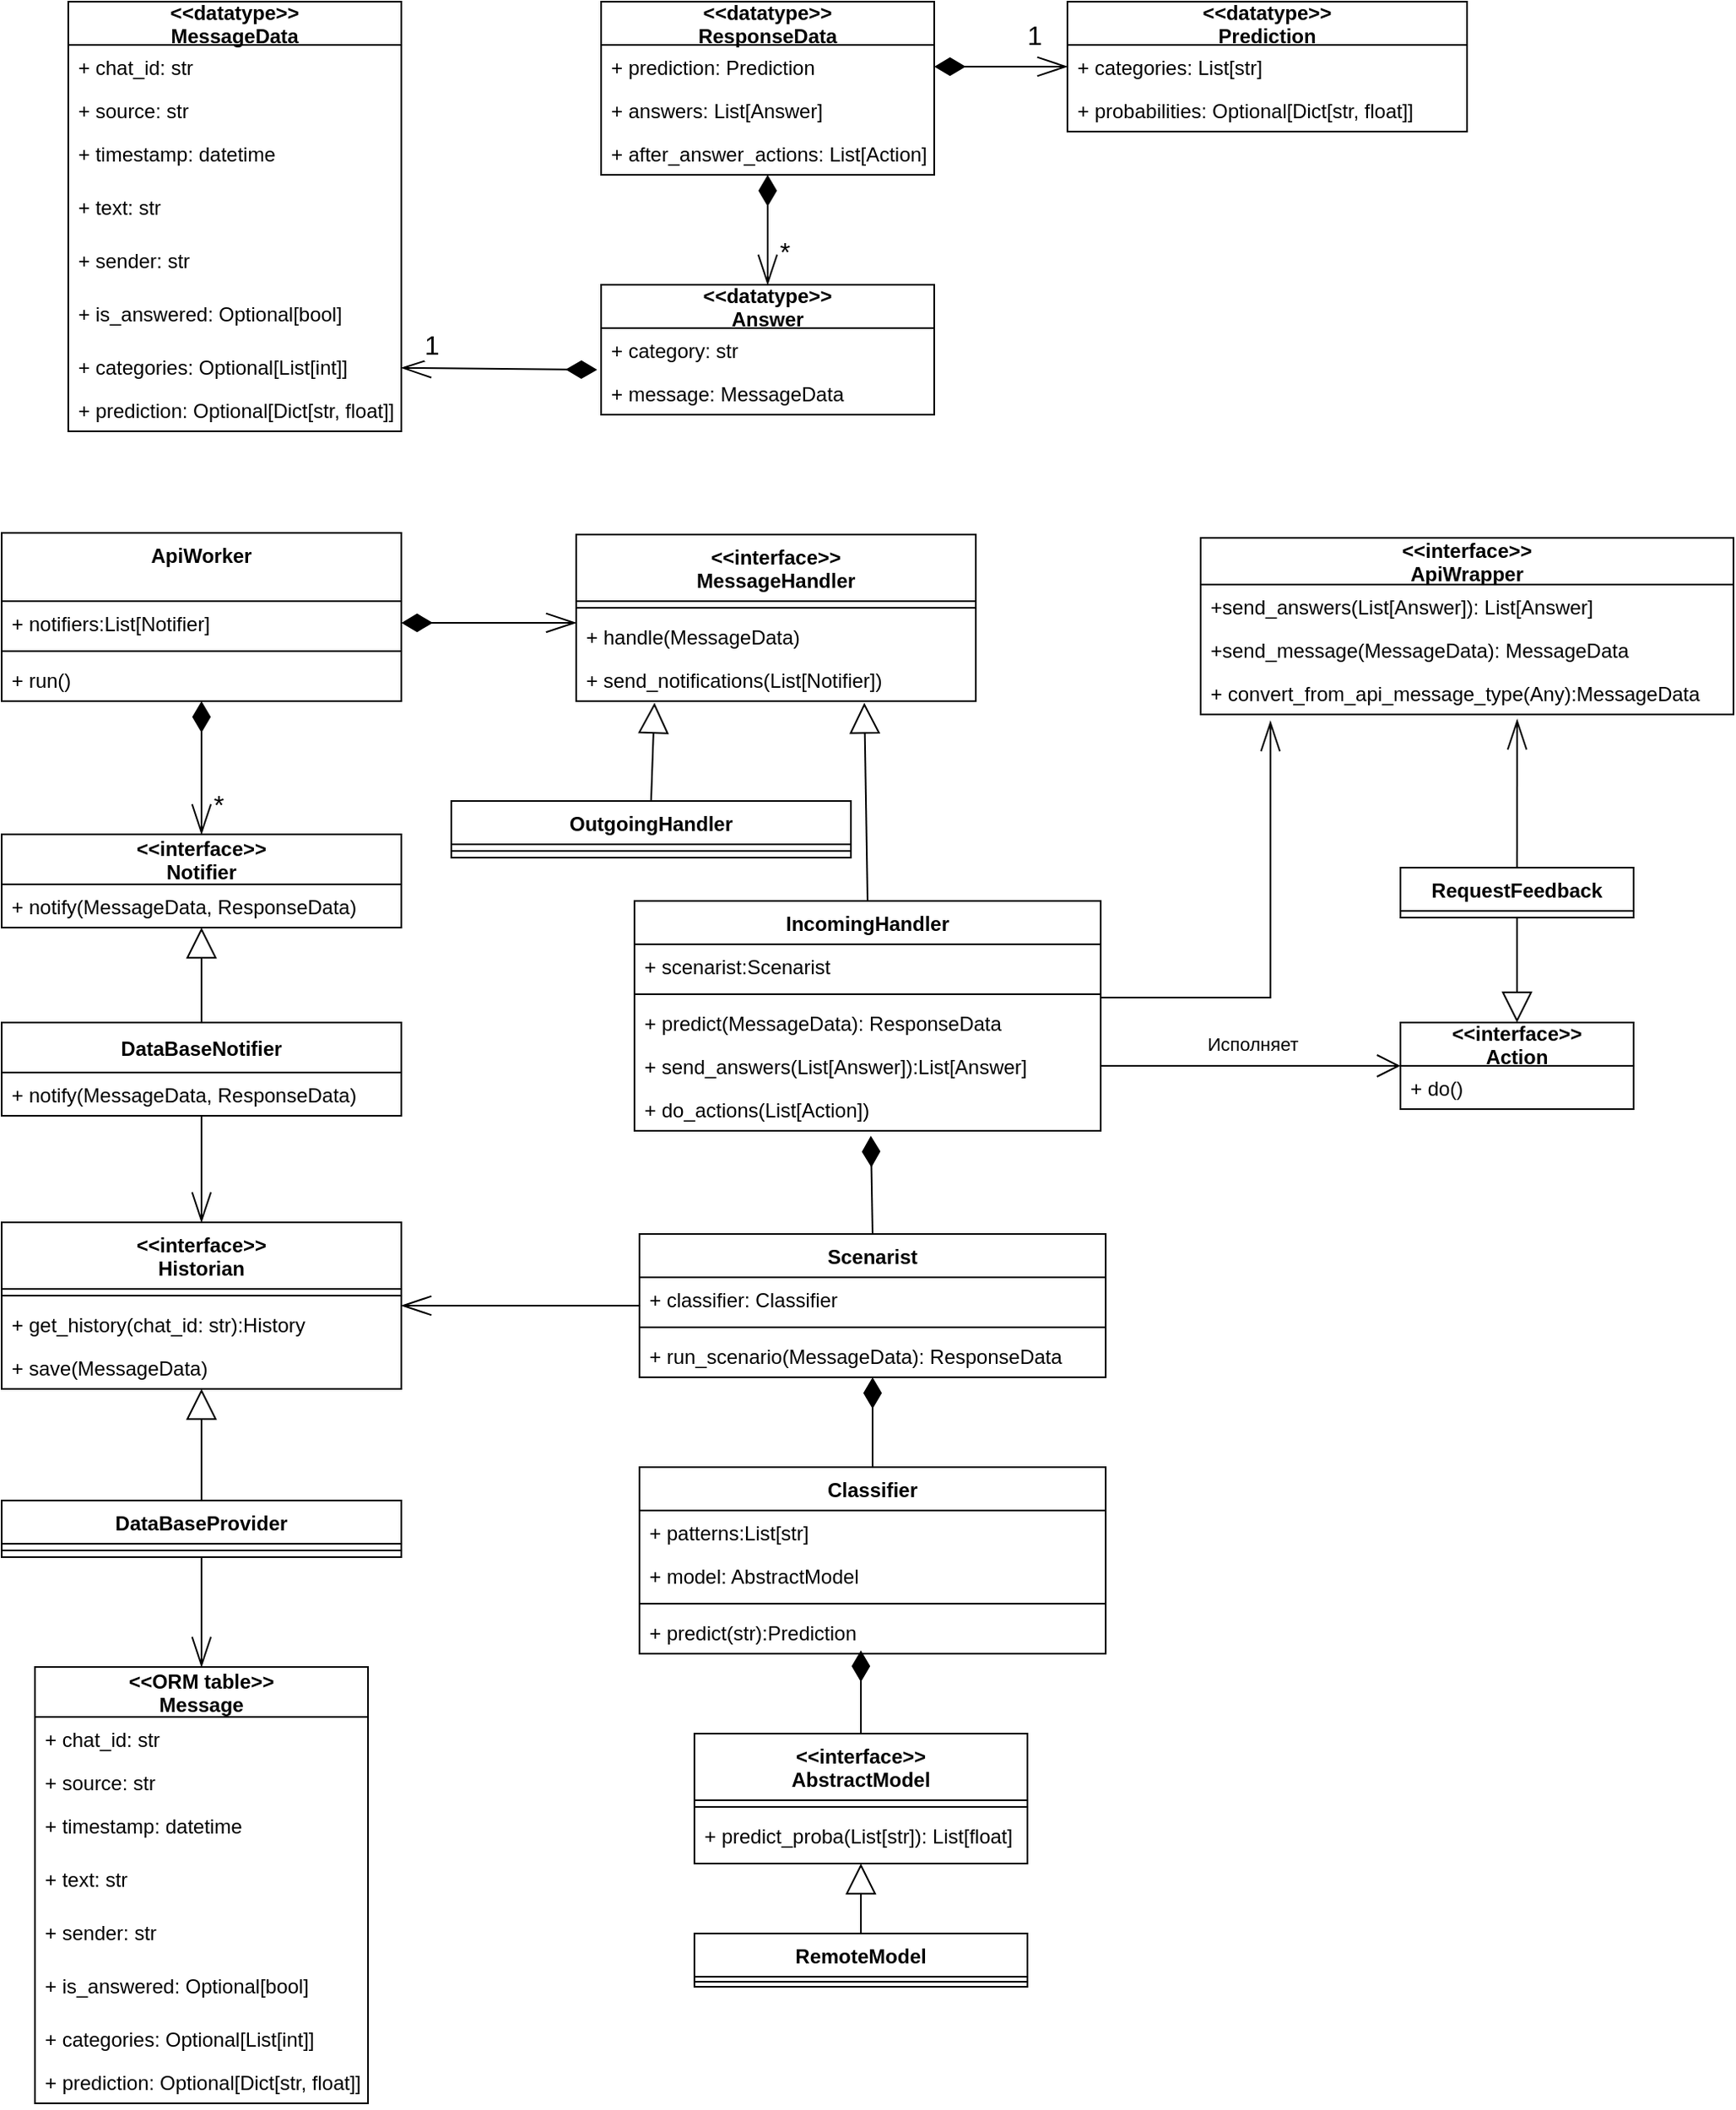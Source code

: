 <mxfile version="13.1.3" type="device"><diagram id="C5RBs43oDa-KdzZeNtuy" name="Page-1"><mxGraphModel dx="1027" dy="566" grid="1" gridSize="10" guides="1" tooltips="1" connect="1" arrows="1" fold="1" page="1" pageScale="1" pageWidth="1169" pageHeight="827" math="0" shadow="0"><root><mxCell id="WIyWlLk6GJQsqaUBKTNV-0"/><mxCell id="WIyWlLk6GJQsqaUBKTNV-1" parent="WIyWlLk6GJQsqaUBKTNV-0"/><mxCell id="WH5NhApeHF9odHe_qC5z-0" value="&lt;&lt;datatype&gt;&gt;&#xA; MessageData" style="swimlane;fontStyle=1;childLayout=stackLayout;horizontal=1;startSize=26;fillColor=none;horizontalStack=0;resizeParent=1;resizeParentMax=0;resizeLast=0;collapsible=1;marginBottom=0;" parent="WIyWlLk6GJQsqaUBKTNV-1" vertex="1"><mxGeometry x="40" y="40" width="200" height="258" as="geometry"><mxRectangle x="40" y="40" width="110" height="26" as="alternateBounds"/></mxGeometry></mxCell><mxCell id="WH5NhApeHF9odHe_qC5z-1" value="+ chat_id: str" style="text;strokeColor=none;fillColor=none;align=left;verticalAlign=top;spacingLeft=4;spacingRight=4;overflow=hidden;rotatable=0;points=[[0,0.5],[1,0.5]];portConstraint=eastwest;" parent="WH5NhApeHF9odHe_qC5z-0" vertex="1"><mxGeometry y="26" width="200" height="26" as="geometry"/></mxCell><mxCell id="WH5NhApeHF9odHe_qC5z-2" value="+ source: str" style="text;strokeColor=none;fillColor=none;align=left;verticalAlign=top;spacingLeft=4;spacingRight=4;overflow=hidden;rotatable=0;points=[[0,0.5],[1,0.5]];portConstraint=eastwest;" parent="WH5NhApeHF9odHe_qC5z-0" vertex="1"><mxGeometry y="52" width="200" height="26" as="geometry"/></mxCell><mxCell id="WH5NhApeHF9odHe_qC5z-7" value="+ timestamp: datetime" style="text;strokeColor=none;fillColor=none;align=left;verticalAlign=top;spacingLeft=4;spacingRight=4;overflow=hidden;rotatable=0;points=[[0,0.5],[1,0.5]];portConstraint=eastwest;" parent="WH5NhApeHF9odHe_qC5z-0" vertex="1"><mxGeometry y="78" width="200" height="32" as="geometry"/></mxCell><mxCell id="WH5NhApeHF9odHe_qC5z-6" value="+ text: str" style="text;strokeColor=none;fillColor=none;align=left;verticalAlign=top;spacingLeft=4;spacingRight=4;overflow=hidden;rotatable=0;points=[[0,0.5],[1,0.5]];portConstraint=eastwest;" parent="WH5NhApeHF9odHe_qC5z-0" vertex="1"><mxGeometry y="110" width="200" height="32" as="geometry"/></mxCell><mxCell id="WH5NhApeHF9odHe_qC5z-5" value="+ sender: str" style="text;strokeColor=none;fillColor=none;align=left;verticalAlign=top;spacingLeft=4;spacingRight=4;overflow=hidden;rotatable=0;points=[[0,0.5],[1,0.5]];portConstraint=eastwest;" parent="WH5NhApeHF9odHe_qC5z-0" vertex="1"><mxGeometry y="142" width="200" height="32" as="geometry"/></mxCell><mxCell id="WH5NhApeHF9odHe_qC5z-4" value="+ is_answered: Optional[bool]" style="text;strokeColor=none;fillColor=none;align=left;verticalAlign=top;spacingLeft=4;spacingRight=4;overflow=hidden;rotatable=0;points=[[0,0.5],[1,0.5]];portConstraint=eastwest;" parent="WH5NhApeHF9odHe_qC5z-0" vertex="1"><mxGeometry y="174" width="200" height="32" as="geometry"/></mxCell><mxCell id="WH5NhApeHF9odHe_qC5z-8" value="+ categories: Optional[List[int]]" style="text;strokeColor=none;fillColor=none;align=left;verticalAlign=top;spacingLeft=4;spacingRight=4;overflow=hidden;rotatable=0;points=[[0,0.5],[1,0.5]];portConstraint=eastwest;" parent="WH5NhApeHF9odHe_qC5z-0" vertex="1"><mxGeometry y="206" width="200" height="26" as="geometry"/></mxCell><mxCell id="WH5NhApeHF9odHe_qC5z-9" value="+ prediction: Optional[Dict[str, float]]" style="text;strokeColor=none;fillColor=none;align=left;verticalAlign=top;spacingLeft=4;spacingRight=4;overflow=hidden;rotatable=0;points=[[0,0.5],[1,0.5]];portConstraint=eastwest;" parent="WH5NhApeHF9odHe_qC5z-0" vertex="1"><mxGeometry y="232" width="200" height="26" as="geometry"/></mxCell><mxCell id="WH5NhApeHF9odHe_qC5z-54" value="" style="endArrow=block;endSize=16;endFill=0;html=1;exitX=0.5;exitY=0;exitDx=0;exitDy=0;entryX=0.721;entryY=1.038;entryDx=0;entryDy=0;entryPerimeter=0;" parent="WIyWlLk6GJQsqaUBKTNV-1" source="WH5NhApeHF9odHe_qC5z-48" target="uBnXKG8hQbBIiH_jz6F7-10" edge="1"><mxGeometry width="160" relative="1" as="geometry"><mxPoint x="430" y="576" as="sourcePoint"/><mxPoint x="478" y="441" as="targetPoint"/></mxGeometry></mxCell><mxCell id="WH5NhApeHF9odHe_qC5z-55" value="" style="endArrow=block;endSize=16;endFill=0;html=1;exitX=0.5;exitY=0;exitDx=0;exitDy=0;entryX=0.196;entryY=1.038;entryDx=0;entryDy=0;entryPerimeter=0;" parent="WIyWlLk6GJQsqaUBKTNV-1" source="WH5NhApeHF9odHe_qC5z-44" target="uBnXKG8hQbBIiH_jz6F7-10" edge="1"><mxGeometry width="160" relative="1" as="geometry"><mxPoint x="180" y="706" as="sourcePoint"/><mxPoint x="400" y="450" as="targetPoint"/></mxGeometry></mxCell><mxCell id="WH5NhApeHF9odHe_qC5z-63" value="" style="endArrow=diamondThin;endFill=1;endSize=16;html=1;exitX=0.5;exitY=0;exitDx=0;exitDy=0;entryX=0.507;entryY=1.115;entryDx=0;entryDy=0;entryPerimeter=0;" parent="WIyWlLk6GJQsqaUBKTNV-1" source="uBnXKG8hQbBIiH_jz6F7-15" target="uBnXKG8hQbBIiH_jz6F7-2" edge="1"><mxGeometry width="160" relative="1" as="geometry"><mxPoint x="940" y="680" as="sourcePoint"/><mxPoint x="523" y="690" as="targetPoint"/></mxGeometry></mxCell><mxCell id="WH5NhApeHF9odHe_qC5z-78" value="" style="endArrow=diamondThin;endFill=1;endSize=16;html=1;exitX=0.5;exitY=0;exitDx=0;exitDy=0;" parent="WIyWlLk6GJQsqaUBKTNV-1" source="WH5NhApeHF9odHe_qC5z-72" target="uBnXKG8hQbBIiH_jz6F7-19" edge="1"><mxGeometry width="160" relative="1" as="geometry"><mxPoint x="-57" y="896" as="sourcePoint"/><mxPoint x="524.12" y="851.012" as="targetPoint"/></mxGeometry></mxCell><mxCell id="WH5NhApeHF9odHe_qC5z-81" style="edgeStyle=orthogonalEdgeStyle;rounded=0;orthogonalLoop=1;jettySize=auto;html=1;entryX=0.131;entryY=1.154;entryDx=0;entryDy=0;endArrow=openThin;endFill=0;endSize=16;exitX=1;exitY=-0.077;exitDx=0;exitDy=0;exitPerimeter=0;entryPerimeter=0;" parent="WIyWlLk6GJQsqaUBKTNV-1" source="WH5NhApeHF9odHe_qC5z-70" target="WH5NhApeHF9odHe_qC5z-68" edge="1"><mxGeometry relative="1" as="geometry"><Array as="points"><mxPoint x="762" y="638"/></Array></mxGeometry></mxCell><mxCell id="WH5NhApeHF9odHe_qC5z-39" value="&lt;&lt;interface&gt;&gt;&#xA;MessageHandler" style="swimlane;fontStyle=1;align=center;verticalAlign=top;childLayout=stackLayout;horizontal=1;startSize=40;horizontalStack=0;resizeParent=1;resizeParentMax=0;resizeLast=0;collapsible=1;marginBottom=0;" parent="WIyWlLk6GJQsqaUBKTNV-1" vertex="1"><mxGeometry x="345" y="360" width="240" height="100" as="geometry"/></mxCell><mxCell id="WH5NhApeHF9odHe_qC5z-41" value="" style="line;strokeWidth=1;fillColor=none;align=left;verticalAlign=middle;spacingTop=-1;spacingLeft=3;spacingRight=3;rotatable=0;labelPosition=right;points=[];portConstraint=eastwest;" parent="WH5NhApeHF9odHe_qC5z-39" vertex="1"><mxGeometry y="40" width="240" height="8" as="geometry"/></mxCell><mxCell id="WH5NhApeHF9odHe_qC5z-43" value="+ handle(MessageData)" style="text;strokeColor=none;fillColor=none;align=left;verticalAlign=top;spacingLeft=4;spacingRight=4;overflow=hidden;rotatable=0;points=[[0,0.5],[1,0.5]];portConstraint=eastwest;" parent="WH5NhApeHF9odHe_qC5z-39" vertex="1"><mxGeometry y="48" width="240" height="26" as="geometry"/></mxCell><mxCell id="uBnXKG8hQbBIiH_jz6F7-10" value="+ send_notifications(List[Notifier])" style="text;strokeColor=none;fillColor=none;align=left;verticalAlign=top;spacingLeft=4;spacingRight=4;overflow=hidden;rotatable=0;points=[[0,0.5],[1,0.5]];portConstraint=eastwest;" vertex="1" parent="WH5NhApeHF9odHe_qC5z-39"><mxGeometry y="74" width="240" height="26" as="geometry"/></mxCell><mxCell id="WH5NhApeHF9odHe_qC5z-20" value="&lt;&lt;datatype&gt;&gt;&#xA; ResponseData" style="swimlane;fontStyle=1;childLayout=stackLayout;horizontal=1;startSize=26;fillColor=none;horizontalStack=0;resizeParent=1;resizeParentMax=0;resizeLast=0;collapsible=1;marginBottom=0;" parent="WIyWlLk6GJQsqaUBKTNV-1" vertex="1"><mxGeometry x="360" y="40" width="200" height="104" as="geometry"/></mxCell><mxCell id="WH5NhApeHF9odHe_qC5z-21" value="+ prediction: Prediction" style="text;strokeColor=none;fillColor=none;align=left;verticalAlign=top;spacingLeft=4;spacingRight=4;overflow=hidden;rotatable=0;points=[[0,0.5],[1,0.5]];portConstraint=eastwest;" parent="WH5NhApeHF9odHe_qC5z-20" vertex="1"><mxGeometry y="26" width="200" height="26" as="geometry"/></mxCell><mxCell id="WH5NhApeHF9odHe_qC5z-22" value="+ answers: List[Answer]" style="text;strokeColor=none;fillColor=none;align=left;verticalAlign=top;spacingLeft=4;spacingRight=4;overflow=hidden;rotatable=0;points=[[0,0.5],[1,0.5]];portConstraint=eastwest;" parent="WH5NhApeHF9odHe_qC5z-20" vertex="1"><mxGeometry y="52" width="200" height="26" as="geometry"/></mxCell><mxCell id="WH5NhApeHF9odHe_qC5z-23" value="+ after_answer_actions: List[Action]" style="text;strokeColor=none;fillColor=none;align=left;verticalAlign=top;spacingLeft=4;spacingRight=4;overflow=hidden;rotatable=0;points=[[0,0.5],[1,0.5]];portConstraint=eastwest;" parent="WH5NhApeHF9odHe_qC5z-20" vertex="1"><mxGeometry y="78" width="200" height="26" as="geometry"/></mxCell><mxCell id="uBnXKG8hQbBIiH_jz6F7-36" value="" style="edgeStyle=none;rounded=0;orthogonalLoop=1;jettySize=auto;html=1;startArrow=openThin;startFill=0;startSize=16;endArrow=diamondThin;endFill=1;endSize=16;strokeColor=#000000;" edge="1" parent="WIyWlLk6GJQsqaUBKTNV-1" source="WH5NhApeHF9odHe_qC5z-12" target="WH5NhApeHF9odHe_qC5z-23"><mxGeometry relative="1" as="geometry"/></mxCell><mxCell id="uBnXKG8hQbBIiH_jz6F7-37" value="*" style="edgeLabel;html=1;align=center;verticalAlign=middle;resizable=0;points=[];fontSize=16;" vertex="1" connectable="0" parent="uBnXKG8hQbBIiH_jz6F7-36"><mxGeometry x="-0.515" y="-4" relative="1" as="geometry"><mxPoint x="6" y="-4" as="offset"/></mxGeometry></mxCell><mxCell id="uBnXKG8hQbBIiH_jz6F7-34" style="rounded=0;orthogonalLoop=1;jettySize=auto;html=1;entryX=1;entryY=0.5;entryDx=0;entryDy=0;startArrow=openThin;startFill=0;startSize=16;endArrow=diamondThin;endFill=1;endSize=16;strokeColor=#000000;exitX=0;exitY=0.5;exitDx=0;exitDy=0;" edge="1" parent="WIyWlLk6GJQsqaUBKTNV-1" source="WH5NhApeHF9odHe_qC5z-17" target="WH5NhApeHF9odHe_qC5z-21"><mxGeometry relative="1" as="geometry"/></mxCell><mxCell id="uBnXKG8hQbBIiH_jz6F7-35" value="1" style="edgeLabel;html=1;align=center;verticalAlign=middle;resizable=0;points=[];fontSize=16;" vertex="1" connectable="0" parent="uBnXKG8hQbBIiH_jz6F7-34"><mxGeometry x="-0.775" y="3" relative="1" as="geometry"><mxPoint x="-11" y="-22" as="offset"/></mxGeometry></mxCell><mxCell id="WH5NhApeHF9odHe_qC5z-16" value="&lt;&lt;datatype&gt;&gt;&#xA; Prediction" style="swimlane;fontStyle=1;childLayout=stackLayout;horizontal=1;startSize=26;fillColor=none;horizontalStack=0;resizeParent=1;resizeParentMax=0;resizeLast=0;collapsible=1;marginBottom=0;" parent="WIyWlLk6GJQsqaUBKTNV-1" vertex="1"><mxGeometry x="640" y="40" width="240" height="78" as="geometry"/></mxCell><mxCell id="WH5NhApeHF9odHe_qC5z-17" value="+ categories: List[str]" style="text;strokeColor=none;fillColor=none;align=left;verticalAlign=top;spacingLeft=4;spacingRight=4;overflow=hidden;rotatable=0;points=[[0,0.5],[1,0.5]];portConstraint=eastwest;" parent="WH5NhApeHF9odHe_qC5z-16" vertex="1"><mxGeometry y="26" width="240" height="26" as="geometry"/></mxCell><mxCell id="WH5NhApeHF9odHe_qC5z-18" value="+ probabilities: Optional[Dict[str, float]]" style="text;strokeColor=none;fillColor=none;align=left;verticalAlign=top;spacingLeft=4;spacingRight=4;overflow=hidden;rotatable=0;points=[[0,0.5],[1,0.5]];portConstraint=eastwest;" parent="WH5NhApeHF9odHe_qC5z-16" vertex="1"><mxGeometry y="52" width="240" height="26" as="geometry"/></mxCell><mxCell id="uBnXKG8hQbBIiH_jz6F7-4" value="" style="endArrow=open;html=1;endSize=12;startArrow=none;startSize=14;startFill=0;edgeStyle=orthogonalEdgeStyle;align=left;verticalAlign=bottom;exitX=1;exitY=0.5;exitDx=0;exitDy=0;entryX=0;entryY=0.5;entryDx=0;entryDy=0;" edge="1" parent="WIyWlLk6GJQsqaUBKTNV-1" source="WH5NhApeHF9odHe_qC5z-65" target="WH5NhApeHF9odHe_qC5z-27"><mxGeometry x="-0.713" y="60" relative="1" as="geometry"><mxPoint x="760" y="640" as="sourcePoint"/><mxPoint x="790" y="710" as="targetPoint"/><Array as="points"><mxPoint x="720" y="679"/><mxPoint x="720" y="679"/></Array><mxPoint as="offset"/></mxGeometry></mxCell><mxCell id="uBnXKG8hQbBIiH_jz6F7-5" value="Исполняет" style="edgeLabel;html=1;align=center;verticalAlign=middle;resizable=0;points=[];" vertex="1" connectable="0" parent="uBnXKG8hQbBIiH_jz6F7-4"><mxGeometry x="0.244" y="1" relative="1" as="geometry"><mxPoint x="-21" y="-12" as="offset"/></mxGeometry></mxCell><mxCell id="WH5NhApeHF9odHe_qC5z-35" value="ApiWorker" style="swimlane;fontStyle=1;align=center;verticalAlign=top;childLayout=stackLayout;horizontal=1;startSize=41;horizontalStack=0;resizeParent=1;resizeParentMax=0;resizeLast=0;collapsible=1;marginBottom=0;" parent="WIyWlLk6GJQsqaUBKTNV-1" vertex="1"><mxGeometry y="359" width="240" height="101" as="geometry"/></mxCell><mxCell id="WH5NhApeHF9odHe_qC5z-36" value="+ notifiers:List[Notifier]" style="text;strokeColor=none;fillColor=none;align=left;verticalAlign=top;spacingLeft=4;spacingRight=4;overflow=hidden;rotatable=0;points=[[0,0.5],[1,0.5]];portConstraint=eastwest;" parent="WH5NhApeHF9odHe_qC5z-35" vertex="1"><mxGeometry y="41" width="240" height="26" as="geometry"/></mxCell><mxCell id="WH5NhApeHF9odHe_qC5z-37" value="" style="line;strokeWidth=1;fillColor=none;align=left;verticalAlign=middle;spacingTop=-1;spacingLeft=3;spacingRight=3;rotatable=0;labelPosition=right;points=[];portConstraint=eastwest;" parent="WH5NhApeHF9odHe_qC5z-35" vertex="1"><mxGeometry y="67" width="240" height="8" as="geometry"/></mxCell><mxCell id="WH5NhApeHF9odHe_qC5z-38" value="+ run()" style="text;strokeColor=none;fillColor=none;align=left;verticalAlign=top;spacingLeft=4;spacingRight=4;overflow=hidden;rotatable=0;points=[[0,0.5],[1,0.5]];portConstraint=eastwest;" parent="WH5NhApeHF9odHe_qC5z-35" vertex="1"><mxGeometry y="75" width="240" height="26" as="geometry"/></mxCell><mxCell id="uBnXKG8hQbBIiH_jz6F7-7" value="" style="endArrow=openThin;endSize=16;endFill=0;html=1;exitX=1;exitY=0.5;exitDx=0;exitDy=0;entryX=0;entryY=0.192;entryDx=0;entryDy=0;startArrow=diamondThin;startFill=1;startSize=16;entryPerimeter=0;" edge="1" parent="WIyWlLk6GJQsqaUBKTNV-1" source="WH5NhApeHF9odHe_qC5z-36" target="WH5NhApeHF9odHe_qC5z-43"><mxGeometry width="160" relative="1" as="geometry"><mxPoint x="360" y="526" as="sourcePoint"/><mxPoint x="447.619" y="430" as="targetPoint"/></mxGeometry></mxCell><mxCell id="uBnXKG8hQbBIiH_jz6F7-31" value="" style="edgeStyle=none;rounded=0;orthogonalLoop=1;jettySize=auto;html=1;startArrow=block;startFill=0;startSize=16;endArrow=none;endFill=0;endSize=16;strokeColor=#000000;" edge="1" parent="WIyWlLk6GJQsqaUBKTNV-1" source="uBnXKG8hQbBIiH_jz6F7-20" target="uBnXKG8hQbBIiH_jz6F7-28"><mxGeometry relative="1" as="geometry"/></mxCell><mxCell id="uBnXKG8hQbBIiH_jz6F7-32" value="" style="edgeStyle=none;rounded=0;orthogonalLoop=1;jettySize=auto;html=1;startArrow=none;startFill=0;startSize=16;endArrow=diamondThin;endFill=1;endSize=16;strokeColor=#000000;" edge="1" parent="WIyWlLk6GJQsqaUBKTNV-1" source="uBnXKG8hQbBIiH_jz6F7-20"><mxGeometry relative="1" as="geometry"><mxPoint x="516" y="1030" as="targetPoint"/></mxGeometry></mxCell><mxCell id="uBnXKG8hQbBIiH_jz6F7-44" style="edgeStyle=none;rounded=0;orthogonalLoop=1;jettySize=auto;html=1;entryX=-0.012;entryY=-0.038;entryDx=0;entryDy=0;entryPerimeter=0;startArrow=openThin;startFill=0;startSize=16;endArrow=diamondThin;endFill=1;endSize=16;strokeColor=#000000;fontSize=16;" edge="1" parent="WIyWlLk6GJQsqaUBKTNV-1" source="WH5NhApeHF9odHe_qC5z-8" target="WH5NhApeHF9odHe_qC5z-14"><mxGeometry relative="1" as="geometry"/></mxCell><mxCell id="uBnXKG8hQbBIiH_jz6F7-45" value="1" style="edgeLabel;html=1;align=center;verticalAlign=middle;resizable=0;points=[];fontSize=16;" vertex="1" connectable="0" parent="uBnXKG8hQbBIiH_jz6F7-44"><mxGeometry x="-0.696" y="-3" relative="1" as="geometry"><mxPoint y="-17.02" as="offset"/></mxGeometry></mxCell><mxCell id="uBnXKG8hQbBIiH_jz6F7-47" style="edgeStyle=none;rounded=0;orthogonalLoop=1;jettySize=auto;html=1;startArrow=openThin;startFill=0;startSize=16;endArrow=diamondThin;endFill=1;endSize=16;strokeColor=#000000;fontSize=16;" edge="1" parent="WIyWlLk6GJQsqaUBKTNV-1" source="uBnXKG8hQbBIiH_jz6F7-0" target="WH5NhApeHF9odHe_qC5z-38"><mxGeometry relative="1" as="geometry"><mxPoint x="117" y="447" as="targetPoint"/></mxGeometry></mxCell><mxCell id="uBnXKG8hQbBIiH_jz6F7-48" value="*" style="edgeLabel;html=1;align=center;verticalAlign=middle;resizable=0;points=[];fontSize=16;" vertex="1" connectable="0" parent="uBnXKG8hQbBIiH_jz6F7-47"><mxGeometry x="-0.213" y="-5" relative="1" as="geometry"><mxPoint x="4.96" y="13" as="offset"/></mxGeometry></mxCell><mxCell id="WH5NhApeHF9odHe_qC5z-48" value="IncomingHandler" style="swimlane;fontStyle=1;align=center;verticalAlign=top;childLayout=stackLayout;horizontal=1;startSize=26;horizontalStack=0;resizeParent=1;resizeParentMax=0;resizeLast=0;collapsible=1;marginBottom=0;" parent="WIyWlLk6GJQsqaUBKTNV-1" vertex="1"><mxGeometry x="380" y="580" width="280" height="138" as="geometry"/></mxCell><mxCell id="uBnXKG8hQbBIiH_jz6F7-50" value="+ scenarist:Scenarist" style="text;strokeColor=none;fillColor=none;align=left;verticalAlign=top;spacingLeft=4;spacingRight=4;overflow=hidden;rotatable=0;points=[[0,0.5],[1,0.5]];portConstraint=eastwest;" vertex="1" parent="WH5NhApeHF9odHe_qC5z-48"><mxGeometry y="26" width="280" height="26" as="geometry"/></mxCell><mxCell id="WH5NhApeHF9odHe_qC5z-50" value="" style="line;strokeWidth=1;fillColor=none;align=left;verticalAlign=middle;spacingTop=-1;spacingLeft=3;spacingRight=3;rotatable=0;labelPosition=right;points=[];portConstraint=eastwest;" parent="WH5NhApeHF9odHe_qC5z-48" vertex="1"><mxGeometry y="52" width="280" height="8" as="geometry"/></mxCell><mxCell id="WH5NhApeHF9odHe_qC5z-70" value="+ predict(MessageData): ResponseData" style="text;strokeColor=none;fillColor=none;align=left;verticalAlign=top;spacingLeft=4;spacingRight=4;overflow=hidden;rotatable=0;points=[[0,0.5],[1,0.5]];portConstraint=eastwest;" parent="WH5NhApeHF9odHe_qC5z-48" vertex="1"><mxGeometry y="60" width="280" height="26" as="geometry"/></mxCell><mxCell id="WH5NhApeHF9odHe_qC5z-65" value="+ send_answers(List[Answer]):List[Answer] " style="text;strokeColor=none;fillColor=none;align=left;verticalAlign=top;spacingLeft=4;spacingRight=4;overflow=hidden;rotatable=0;points=[[0,0.5],[1,0.5]];portConstraint=eastwest;" parent="WH5NhApeHF9odHe_qC5z-48" vertex="1"><mxGeometry y="86" width="280" height="26" as="geometry"/></mxCell><mxCell id="uBnXKG8hQbBIiH_jz6F7-2" value="+ do_actions(List[Action]) " style="text;strokeColor=none;fillColor=none;align=left;verticalAlign=top;spacingLeft=4;spacingRight=4;overflow=hidden;rotatable=0;points=[[0,0.5],[1,0.5]];portConstraint=eastwest;" vertex="1" parent="WH5NhApeHF9odHe_qC5z-48"><mxGeometry y="112" width="280" height="26" as="geometry"/></mxCell><mxCell id="WH5NhApeHF9odHe_qC5z-44" value="OutgoingHandler" style="swimlane;fontStyle=1;align=center;verticalAlign=top;childLayout=stackLayout;horizontal=1;startSize=26;horizontalStack=0;resizeParent=1;resizeParentMax=0;resizeLast=0;collapsible=1;marginBottom=0;" parent="WIyWlLk6GJQsqaUBKTNV-1" vertex="1"><mxGeometry x="270" y="520" width="240" height="34" as="geometry"/></mxCell><mxCell id="WH5NhApeHF9odHe_qC5z-46" value="" style="line;strokeWidth=1;fillColor=none;align=left;verticalAlign=middle;spacingTop=-1;spacingLeft=3;spacingRight=3;rotatable=0;labelPosition=right;points=[];portConstraint=eastwest;" parent="WH5NhApeHF9odHe_qC5z-44" vertex="1"><mxGeometry y="26" width="240" height="8" as="geometry"/></mxCell><mxCell id="WH5NhApeHF9odHe_qC5z-66" value="&lt;&lt;interface&gt;&gt;&#xA;ApiWrapper" style="swimlane;fontStyle=1;childLayout=stackLayout;horizontal=1;startSize=28;fillColor=none;horizontalStack=0;resizeParent=1;resizeParentMax=0;resizeLast=0;collapsible=1;marginBottom=0;" parent="WIyWlLk6GJQsqaUBKTNV-1" vertex="1"><mxGeometry x="720" y="362" width="320" height="106" as="geometry"/></mxCell><mxCell id="WH5NhApeHF9odHe_qC5z-71" value="+send_answers(List[Answer]): List[Answer] " style="text;strokeColor=none;fillColor=none;align=left;verticalAlign=top;spacingLeft=4;spacingRight=4;overflow=hidden;rotatable=0;points=[[0,0.5],[1,0.5]];portConstraint=eastwest;" parent="WH5NhApeHF9odHe_qC5z-66" vertex="1"><mxGeometry y="28" width="320" height="26" as="geometry"/></mxCell><mxCell id="WH5NhApeHF9odHe_qC5z-67" value="+send_message(MessageData): MessageData " style="text;strokeColor=none;fillColor=none;align=left;verticalAlign=top;spacingLeft=4;spacingRight=4;overflow=hidden;rotatable=0;points=[[0,0.5],[1,0.5]];portConstraint=eastwest;" parent="WH5NhApeHF9odHe_qC5z-66" vertex="1"><mxGeometry y="54" width="320" height="26" as="geometry"/></mxCell><mxCell id="WH5NhApeHF9odHe_qC5z-68" value="+ convert_from_api_message_type(Any):MessageData" style="text;strokeColor=none;fillColor=none;align=left;verticalAlign=top;spacingLeft=4;spacingRight=4;overflow=hidden;rotatable=0;points=[[0,0.5],[1,0.5]];portConstraint=eastwest;" parent="WH5NhApeHF9odHe_qC5z-66" vertex="1"><mxGeometry y="80" width="320" height="26" as="geometry"/></mxCell><mxCell id="WH5NhApeHF9odHe_qC5z-12" value="&lt;&lt;datatype&gt;&gt;&#xA; Answer" style="swimlane;fontStyle=1;childLayout=stackLayout;horizontal=1;startSize=26;fillColor=none;horizontalStack=0;resizeParent=1;resizeParentMax=0;resizeLast=0;collapsible=1;marginBottom=0;" parent="WIyWlLk6GJQsqaUBKTNV-1" vertex="1"><mxGeometry x="360" y="210" width="200" height="78" as="geometry"/></mxCell><mxCell id="WH5NhApeHF9odHe_qC5z-13" value="+ category: str" style="text;strokeColor=none;fillColor=none;align=left;verticalAlign=top;spacingLeft=4;spacingRight=4;overflow=hidden;rotatable=0;points=[[0,0.5],[1,0.5]];portConstraint=eastwest;" parent="WH5NhApeHF9odHe_qC5z-12" vertex="1"><mxGeometry y="26" width="200" height="26" as="geometry"/></mxCell><mxCell id="WH5NhApeHF9odHe_qC5z-14" value="+ message: MessageData" style="text;strokeColor=none;fillColor=none;align=left;verticalAlign=top;spacingLeft=4;spacingRight=4;overflow=hidden;rotatable=0;points=[[0,0.5],[1,0.5]];portConstraint=eastwest;" parent="WH5NhApeHF9odHe_qC5z-12" vertex="1"><mxGeometry y="52" width="200" height="26" as="geometry"/></mxCell><mxCell id="WH5NhApeHF9odHe_qC5z-72" value="Classifier" style="swimlane;fontStyle=1;align=center;verticalAlign=top;childLayout=stackLayout;horizontal=1;startSize=26;horizontalStack=0;resizeParent=1;resizeParentMax=0;resizeLast=0;collapsible=1;marginBottom=0;" parent="WIyWlLk6GJQsqaUBKTNV-1" vertex="1"><mxGeometry x="383" y="920" width="280" height="112" as="geometry"/></mxCell><mxCell id="WH5NhApeHF9odHe_qC5z-77" value="+ patterns:List[str]" style="text;strokeColor=none;fillColor=none;align=left;verticalAlign=top;spacingLeft=4;spacingRight=4;overflow=hidden;rotatable=0;points=[[0,0.5],[1,0.5]];portConstraint=eastwest;" parent="WH5NhApeHF9odHe_qC5z-72" vertex="1"><mxGeometry y="26" width="280" height="26" as="geometry"/></mxCell><mxCell id="WH5NhApeHF9odHe_qC5z-76" value="+ model: AbstractModel" style="text;strokeColor=none;fillColor=none;align=left;verticalAlign=top;spacingLeft=4;spacingRight=4;overflow=hidden;rotatable=0;points=[[0,0.5],[1,0.5]];portConstraint=eastwest;" parent="WH5NhApeHF9odHe_qC5z-72" vertex="1"><mxGeometry y="52" width="280" height="26" as="geometry"/></mxCell><mxCell id="WH5NhApeHF9odHe_qC5z-74" value="" style="line;strokeWidth=1;fillColor=none;align=left;verticalAlign=middle;spacingTop=-1;spacingLeft=3;spacingRight=3;rotatable=0;labelPosition=right;points=[];portConstraint=eastwest;" parent="WH5NhApeHF9odHe_qC5z-72" vertex="1"><mxGeometry y="78" width="280" height="8" as="geometry"/></mxCell><mxCell id="WH5NhApeHF9odHe_qC5z-75" value="+ predict(str):Prediction" style="text;strokeColor=none;fillColor=none;align=left;verticalAlign=top;spacingLeft=4;spacingRight=4;overflow=hidden;rotatable=0;points=[[0,0.5],[1,0.5]];portConstraint=eastwest;" parent="WH5NhApeHF9odHe_qC5z-72" vertex="1"><mxGeometry y="86" width="280" height="26" as="geometry"/></mxCell><mxCell id="uBnXKG8hQbBIiH_jz6F7-15" value="Scenarist" style="swimlane;fontStyle=1;align=center;verticalAlign=top;childLayout=stackLayout;horizontal=1;startSize=26;horizontalStack=0;resizeParent=1;resizeParentMax=0;resizeLast=0;collapsible=1;marginBottom=0;" vertex="1" parent="WIyWlLk6GJQsqaUBKTNV-1"><mxGeometry x="383" y="780" width="280" height="86" as="geometry"/></mxCell><mxCell id="uBnXKG8hQbBIiH_jz6F7-16" value="+ classifier: Classifier" style="text;strokeColor=none;fillColor=none;align=left;verticalAlign=top;spacingLeft=4;spacingRight=4;overflow=hidden;rotatable=0;points=[[0,0.5],[1,0.5]];portConstraint=eastwest;" vertex="1" parent="uBnXKG8hQbBIiH_jz6F7-15"><mxGeometry y="26" width="280" height="26" as="geometry"/></mxCell><mxCell id="uBnXKG8hQbBIiH_jz6F7-18" value="" style="line;strokeWidth=1;fillColor=none;align=left;verticalAlign=middle;spacingTop=-1;spacingLeft=3;spacingRight=3;rotatable=0;labelPosition=right;points=[];portConstraint=eastwest;" vertex="1" parent="uBnXKG8hQbBIiH_jz6F7-15"><mxGeometry y="52" width="280" height="8" as="geometry"/></mxCell><mxCell id="uBnXKG8hQbBIiH_jz6F7-19" value="+ run_scenario(MessageData): ResponseData" style="text;strokeColor=none;fillColor=none;align=left;verticalAlign=top;spacingLeft=4;spacingRight=4;overflow=hidden;rotatable=0;points=[[0,0.5],[1,0.5]];portConstraint=eastwest;" vertex="1" parent="uBnXKG8hQbBIiH_jz6F7-15"><mxGeometry y="60" width="280" height="26" as="geometry"/></mxCell><mxCell id="uBnXKG8hQbBIiH_jz6F7-81" style="edgeStyle=none;rounded=0;orthogonalLoop=1;jettySize=auto;html=1;startArrow=none;startFill=0;startSize=16;endArrow=openThin;endFill=0;endSize=16;strokeColor=#000000;fontSize=16;" edge="1" parent="WIyWlLk6GJQsqaUBKTNV-1" source="uBnXKG8hQbBIiH_jz6F7-88" target="uBnXKG8hQbBIiH_jz6F7-71"><mxGeometry relative="1" as="geometry"/></mxCell><mxCell id="uBnXKG8hQbBIiH_jz6F7-0" value="&lt;&lt;interface&gt;&gt;&#xA;Notifier" style="swimlane;fontStyle=1;childLayout=stackLayout;horizontal=1;startSize=30;fillColor=none;horizontalStack=0;resizeParent=1;resizeParentMax=0;resizeLast=0;collapsible=1;marginBottom=0;" vertex="1" parent="WIyWlLk6GJQsqaUBKTNV-1"><mxGeometry y="540" width="240" height="56" as="geometry"/></mxCell><mxCell id="uBnXKG8hQbBIiH_jz6F7-1" value="+ notify(MessageData, ResponseData) " style="text;strokeColor=none;fillColor=none;align=left;verticalAlign=top;spacingLeft=4;spacingRight=4;overflow=hidden;rotatable=0;points=[[0,0.5],[1,0.5]];portConstraint=eastwest;" vertex="1" parent="uBnXKG8hQbBIiH_jz6F7-0"><mxGeometry y="30" width="240" height="26" as="geometry"/></mxCell><mxCell id="WH5NhApeHF9odHe_qC5z-27" value="&lt;&lt;interface&gt;&gt;&#xA;Action" style="swimlane;fontStyle=1;childLayout=stackLayout;horizontal=1;startSize=26;fillColor=none;horizontalStack=0;resizeParent=1;resizeParentMax=0;resizeLast=0;collapsible=1;marginBottom=0;" parent="WIyWlLk6GJQsqaUBKTNV-1" vertex="1"><mxGeometry x="840" y="653" width="140" height="52" as="geometry"><mxRectangle x="620" y="720" width="90" height="30" as="alternateBounds"/></mxGeometry></mxCell><mxCell id="WH5NhApeHF9odHe_qC5z-28" value="+ do() " style="text;strokeColor=none;fillColor=none;align=left;verticalAlign=top;spacingLeft=4;spacingRight=4;overflow=hidden;rotatable=0;points=[[0,0.5],[1,0.5]];portConstraint=eastwest;" parent="WH5NhApeHF9odHe_qC5z-27" vertex="1"><mxGeometry y="26" width="140" height="26" as="geometry"/></mxCell><mxCell id="uBnXKG8hQbBIiH_jz6F7-85" style="edgeStyle=none;rounded=0;orthogonalLoop=1;jettySize=auto;html=1;entryX=0.5;entryY=0;entryDx=0;entryDy=0;startArrow=none;startFill=0;startSize=16;endArrow=block;endFill=0;endSize=16;strokeColor=#000000;fontSize=16;" edge="1" parent="WIyWlLk6GJQsqaUBKTNV-1" source="uBnXKG8hQbBIiH_jz6F7-82" target="WH5NhApeHF9odHe_qC5z-27"><mxGeometry relative="1" as="geometry"/></mxCell><mxCell id="uBnXKG8hQbBIiH_jz6F7-86" style="edgeStyle=none;rounded=0;orthogonalLoop=1;jettySize=auto;html=1;entryX=0.594;entryY=1.115;entryDx=0;entryDy=0;entryPerimeter=0;startArrow=none;startFill=0;startSize=16;endArrow=openThin;endFill=0;endSize=16;strokeColor=#000000;fontSize=16;" edge="1" parent="WIyWlLk6GJQsqaUBKTNV-1" source="uBnXKG8hQbBIiH_jz6F7-82" target="WH5NhApeHF9odHe_qC5z-68"><mxGeometry relative="1" as="geometry"/></mxCell><mxCell id="uBnXKG8hQbBIiH_jz6F7-82" value="RequestFeedback" style="swimlane;fontStyle=1;childLayout=stackLayout;horizontal=1;startSize=26;fillColor=none;horizontalStack=0;resizeParent=1;resizeParentMax=0;resizeLast=0;collapsible=1;marginBottom=0;" vertex="1" parent="WIyWlLk6GJQsqaUBKTNV-1"><mxGeometry x="840" y="560" width="140" height="30" as="geometry"><mxRectangle x="620" y="720" width="90" height="30" as="alternateBounds"/></mxGeometry></mxCell><mxCell id="uBnXKG8hQbBIiH_jz6F7-89" style="edgeStyle=none;rounded=0;orthogonalLoop=1;jettySize=auto;html=1;startArrow=none;startFill=0;startSize=16;endArrow=block;endFill=0;endSize=16;strokeColor=#000000;fontSize=16;" edge="1" parent="WIyWlLk6GJQsqaUBKTNV-1" source="uBnXKG8hQbBIiH_jz6F7-87" target="uBnXKG8hQbBIiH_jz6F7-1"><mxGeometry relative="1" as="geometry"/></mxCell><mxCell id="uBnXKG8hQbBIiH_jz6F7-78" style="edgeStyle=none;rounded=0;orthogonalLoop=1;jettySize=auto;html=1;startArrow=none;startFill=0;startSize=16;endArrow=block;endFill=0;endSize=16;strokeColor=#000000;fontSize=16;" edge="1" parent="WIyWlLk6GJQsqaUBKTNV-1" source="uBnXKG8hQbBIiH_jz6F7-74" target="uBnXKG8hQbBIiH_jz6F7-80"><mxGeometry relative="1" as="geometry"><mxPoint x="190" y="880" as="targetPoint"/></mxGeometry></mxCell><mxCell id="uBnXKG8hQbBIiH_jz6F7-79" style="edgeStyle=none;rounded=0;orthogonalLoop=1;jettySize=auto;html=1;entryX=0.5;entryY=0;entryDx=0;entryDy=0;startArrow=none;startFill=0;startSize=16;endArrow=openThin;endFill=0;endSize=16;strokeColor=#000000;fontSize=16;" edge="1" parent="WIyWlLk6GJQsqaUBKTNV-1" source="uBnXKG8hQbBIiH_jz6F7-74" target="uBnXKG8hQbBIiH_jz6F7-61"><mxGeometry relative="1" as="geometry"/></mxCell><mxCell id="uBnXKG8hQbBIiH_jz6F7-77" style="edgeStyle=none;rounded=0;orthogonalLoop=1;jettySize=auto;html=1;entryX=1;entryY=0.5;entryDx=0;entryDy=0;startArrow=none;startFill=0;startSize=16;endArrow=openThin;endFill=0;endSize=16;strokeColor=#000000;fontSize=16;" edge="1" parent="WIyWlLk6GJQsqaUBKTNV-1" target="uBnXKG8hQbBIiH_jz6F7-71"><mxGeometry relative="1" as="geometry"><mxPoint x="383" y="823" as="sourcePoint"/></mxGeometry></mxCell><mxCell id="uBnXKG8hQbBIiH_jz6F7-71" value="&lt;&lt;interface&gt;&gt;&#xA;Historian" style="swimlane;fontStyle=1;align=center;verticalAlign=top;childLayout=stackLayout;horizontal=1;startSize=40;horizontalStack=0;resizeParent=1;resizeParentMax=0;resizeLast=0;collapsible=1;marginBottom=0;" vertex="1" parent="WIyWlLk6GJQsqaUBKTNV-1"><mxGeometry y="773" width="240" height="100" as="geometry"/></mxCell><mxCell id="uBnXKG8hQbBIiH_jz6F7-72" value="" style="line;strokeWidth=1;fillColor=none;align=left;verticalAlign=middle;spacingTop=-1;spacingLeft=3;spacingRight=3;rotatable=0;labelPosition=right;points=[];portConstraint=eastwest;" vertex="1" parent="uBnXKG8hQbBIiH_jz6F7-71"><mxGeometry y="40" width="240" height="8" as="geometry"/></mxCell><mxCell id="uBnXKG8hQbBIiH_jz6F7-73" value="+ get_history(chat_id: str):History" style="text;strokeColor=none;fillColor=none;align=left;verticalAlign=top;spacingLeft=4;spacingRight=4;overflow=hidden;rotatable=0;points=[[0,0.5],[1,0.5]];portConstraint=eastwest;" vertex="1" parent="uBnXKG8hQbBIiH_jz6F7-71"><mxGeometry y="48" width="240" height="26" as="geometry"/></mxCell><mxCell id="uBnXKG8hQbBIiH_jz6F7-80" value="+ save(MessageData)" style="text;strokeColor=none;fillColor=none;align=left;verticalAlign=top;spacingLeft=4;spacingRight=4;overflow=hidden;rotatable=0;points=[[0,0.5],[1,0.5]];portConstraint=eastwest;" vertex="1" parent="uBnXKG8hQbBIiH_jz6F7-71"><mxGeometry y="74" width="240" height="26" as="geometry"/></mxCell><mxCell id="uBnXKG8hQbBIiH_jz6F7-74" value="DataBaseProvider" style="swimlane;fontStyle=1;align=center;verticalAlign=top;childLayout=stackLayout;horizontal=1;startSize=26;horizontalStack=0;resizeParent=1;resizeParentMax=0;resizeLast=0;collapsible=1;marginBottom=0;" vertex="1" parent="WIyWlLk6GJQsqaUBKTNV-1"><mxGeometry y="940" width="240" height="34" as="geometry"/></mxCell><mxCell id="uBnXKG8hQbBIiH_jz6F7-75" value="" style="line;strokeWidth=1;fillColor=none;align=left;verticalAlign=middle;spacingTop=-1;spacingLeft=3;spacingRight=3;rotatable=0;labelPosition=right;points=[];portConstraint=eastwest;" vertex="1" parent="uBnXKG8hQbBIiH_jz6F7-74"><mxGeometry y="26" width="240" height="8" as="geometry"/></mxCell><mxCell id="uBnXKG8hQbBIiH_jz6F7-61" value="&lt;&lt;ORM table&gt;&gt;&#xA;Message" style="swimlane;fontStyle=1;childLayout=stackLayout;horizontal=1;startSize=30;fillColor=none;horizontalStack=0;resizeParent=1;resizeParentMax=0;resizeLast=0;collapsible=1;marginBottom=0;" vertex="1" parent="WIyWlLk6GJQsqaUBKTNV-1"><mxGeometry x="20" y="1040" width="200" height="262" as="geometry"><mxRectangle x="40" y="40" width="110" height="26" as="alternateBounds"/></mxGeometry></mxCell><mxCell id="uBnXKG8hQbBIiH_jz6F7-62" value="+ chat_id: str" style="text;strokeColor=none;fillColor=none;align=left;verticalAlign=top;spacingLeft=4;spacingRight=4;overflow=hidden;rotatable=0;points=[[0,0.5],[1,0.5]];portConstraint=eastwest;" vertex="1" parent="uBnXKG8hQbBIiH_jz6F7-61"><mxGeometry y="30" width="200" height="26" as="geometry"/></mxCell><mxCell id="uBnXKG8hQbBIiH_jz6F7-63" value="+ source: str" style="text;strokeColor=none;fillColor=none;align=left;verticalAlign=top;spacingLeft=4;spacingRight=4;overflow=hidden;rotatable=0;points=[[0,0.5],[1,0.5]];portConstraint=eastwest;" vertex="1" parent="uBnXKG8hQbBIiH_jz6F7-61"><mxGeometry y="56" width="200" height="26" as="geometry"/></mxCell><mxCell id="uBnXKG8hQbBIiH_jz6F7-64" value="+ timestamp: datetime" style="text;strokeColor=none;fillColor=none;align=left;verticalAlign=top;spacingLeft=4;spacingRight=4;overflow=hidden;rotatable=0;points=[[0,0.5],[1,0.5]];portConstraint=eastwest;" vertex="1" parent="uBnXKG8hQbBIiH_jz6F7-61"><mxGeometry y="82" width="200" height="32" as="geometry"/></mxCell><mxCell id="uBnXKG8hQbBIiH_jz6F7-65" value="+ text: str" style="text;strokeColor=none;fillColor=none;align=left;verticalAlign=top;spacingLeft=4;spacingRight=4;overflow=hidden;rotatable=0;points=[[0,0.5],[1,0.5]];portConstraint=eastwest;" vertex="1" parent="uBnXKG8hQbBIiH_jz6F7-61"><mxGeometry y="114" width="200" height="32" as="geometry"/></mxCell><mxCell id="uBnXKG8hQbBIiH_jz6F7-66" value="+ sender: str" style="text;strokeColor=none;fillColor=none;align=left;verticalAlign=top;spacingLeft=4;spacingRight=4;overflow=hidden;rotatable=0;points=[[0,0.5],[1,0.5]];portConstraint=eastwest;" vertex="1" parent="uBnXKG8hQbBIiH_jz6F7-61"><mxGeometry y="146" width="200" height="32" as="geometry"/></mxCell><mxCell id="uBnXKG8hQbBIiH_jz6F7-67" value="+ is_answered: Optional[bool]" style="text;strokeColor=none;fillColor=none;align=left;verticalAlign=top;spacingLeft=4;spacingRight=4;overflow=hidden;rotatable=0;points=[[0,0.5],[1,0.5]];portConstraint=eastwest;" vertex="1" parent="uBnXKG8hQbBIiH_jz6F7-61"><mxGeometry y="178" width="200" height="32" as="geometry"/></mxCell><mxCell id="uBnXKG8hQbBIiH_jz6F7-68" value="+ categories: Optional[List[int]]" style="text;strokeColor=none;fillColor=none;align=left;verticalAlign=top;spacingLeft=4;spacingRight=4;overflow=hidden;rotatable=0;points=[[0,0.5],[1,0.5]];portConstraint=eastwest;" vertex="1" parent="uBnXKG8hQbBIiH_jz6F7-61"><mxGeometry y="210" width="200" height="26" as="geometry"/></mxCell><mxCell id="uBnXKG8hQbBIiH_jz6F7-69" value="+ prediction: Optional[Dict[str, float]]" style="text;strokeColor=none;fillColor=none;align=left;verticalAlign=top;spacingLeft=4;spacingRight=4;overflow=hidden;rotatable=0;points=[[0,0.5],[1,0.5]];portConstraint=eastwest;" vertex="1" parent="uBnXKG8hQbBIiH_jz6F7-61"><mxGeometry y="236" width="200" height="26" as="geometry"/></mxCell><mxCell id="uBnXKG8hQbBIiH_jz6F7-87" value="DataBaseNotifier" style="swimlane;fontStyle=1;childLayout=stackLayout;horizontal=1;startSize=30;fillColor=none;horizontalStack=0;resizeParent=1;resizeParentMax=0;resizeLast=0;collapsible=1;marginBottom=0;" vertex="1" parent="WIyWlLk6GJQsqaUBKTNV-1"><mxGeometry y="653" width="240" height="56" as="geometry"/></mxCell><mxCell id="uBnXKG8hQbBIiH_jz6F7-88" value="+ notify(MessageData, ResponseData) " style="text;strokeColor=none;fillColor=none;align=left;verticalAlign=top;spacingLeft=4;spacingRight=4;overflow=hidden;rotatable=0;points=[[0,0.5],[1,0.5]];portConstraint=eastwest;" vertex="1" parent="uBnXKG8hQbBIiH_jz6F7-87"><mxGeometry y="30" width="240" height="26" as="geometry"/></mxCell><mxCell id="uBnXKG8hQbBIiH_jz6F7-28" value="RemoteModel" style="swimlane;fontStyle=1;align=center;verticalAlign=top;childLayout=stackLayout;horizontal=1;startSize=26;horizontalStack=0;resizeParent=1;resizeParentMax=0;resizeLast=0;collapsible=1;marginBottom=0;" vertex="1" parent="WIyWlLk6GJQsqaUBKTNV-1"><mxGeometry x="416" y="1200" width="200" height="32" as="geometry"/></mxCell><mxCell id="uBnXKG8hQbBIiH_jz6F7-29" value="" style="line;strokeWidth=1;fillColor=none;align=left;verticalAlign=middle;spacingTop=-1;spacingLeft=3;spacingRight=3;rotatable=0;labelPosition=right;points=[];portConstraint=eastwest;" vertex="1" parent="uBnXKG8hQbBIiH_jz6F7-28"><mxGeometry y="26" width="200" height="6" as="geometry"/></mxCell><mxCell id="uBnXKG8hQbBIiH_jz6F7-20" value="&lt;&lt;interface&gt;&gt;&#xA;AbstractModel" style="swimlane;fontStyle=1;align=center;verticalAlign=top;childLayout=stackLayout;horizontal=1;startSize=40;horizontalStack=0;resizeParent=1;resizeParentMax=0;resizeLast=0;collapsible=1;marginBottom=0;" vertex="1" parent="WIyWlLk6GJQsqaUBKTNV-1"><mxGeometry x="416" y="1080" width="200" height="78" as="geometry"/></mxCell><mxCell id="uBnXKG8hQbBIiH_jz6F7-23" value="" style="line;strokeWidth=1;fillColor=none;align=left;verticalAlign=middle;spacingTop=-1;spacingLeft=3;spacingRight=3;rotatable=0;labelPosition=right;points=[];portConstraint=eastwest;" vertex="1" parent="uBnXKG8hQbBIiH_jz6F7-20"><mxGeometry y="40" width="200" height="8" as="geometry"/></mxCell><mxCell id="uBnXKG8hQbBIiH_jz6F7-24" value="+ predict_proba(List[str]): List[float]" style="text;strokeColor=none;fillColor=none;align=left;verticalAlign=top;spacingLeft=4;spacingRight=4;overflow=hidden;rotatable=0;points=[[0,0.5],[1,0.5]];portConstraint=eastwest;" vertex="1" parent="uBnXKG8hQbBIiH_jz6F7-20"><mxGeometry y="48" width="200" height="30" as="geometry"/></mxCell></root></mxGraphModel></diagram></mxfile>